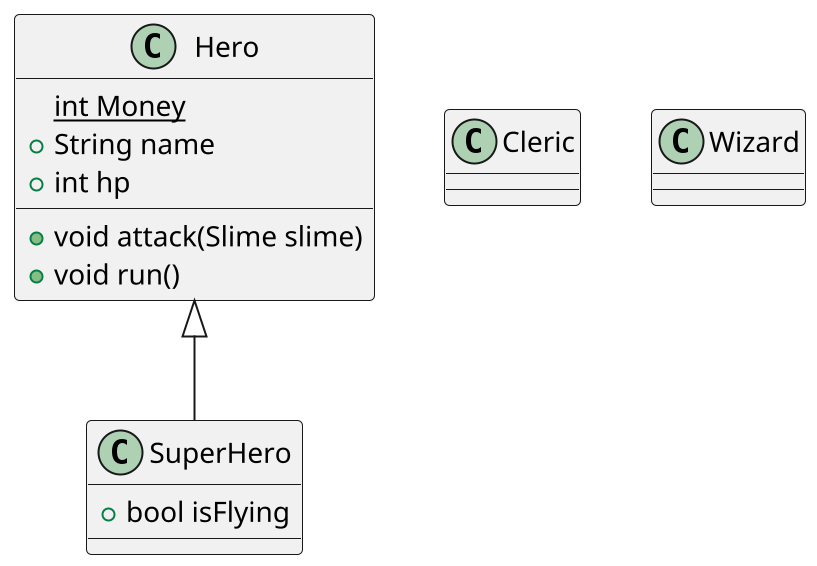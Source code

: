 @startuml

scale 2

class Hero {
{static} int Money
    +String name
    +int hp

    +void attack(Slime slime)
    +void run()
'    +attack()
'    -die()
}

class Cleric{
}

class Wizard{
}

class SuperHero extends Hero {
    +bool isFlying
}
@enduml